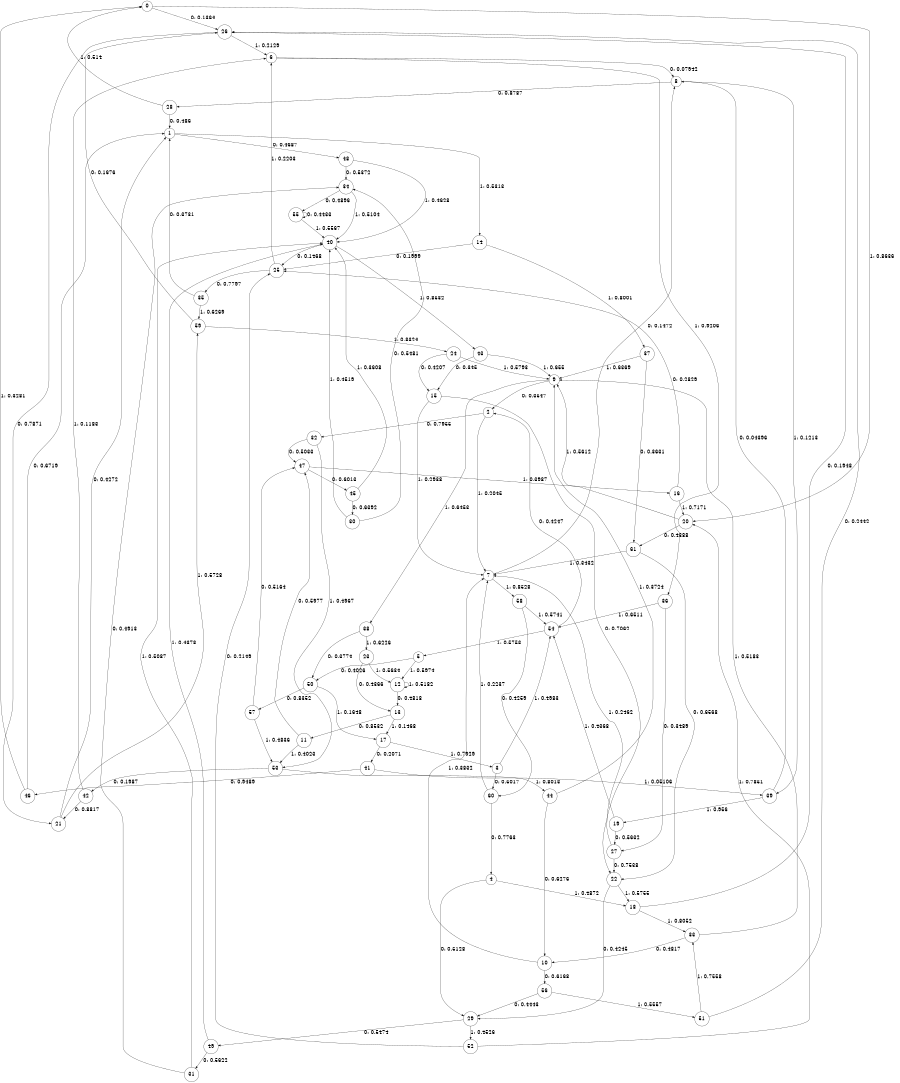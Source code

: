 digraph "ch30concat_phase3_L9" {
size = "6,8.5";
ratio = "fill";
node [shape = circle];
node [fontsize = 24];
edge [fontsize = 24];
0 -> 26 [label = "0: 0.1364   "];
0 -> 20 [label = "1: 0.8636   "];
1 -> 48 [label = "0: 0.4687   "];
1 -> 14 [label = "1: 0.5313   "];
2 -> 32 [label = "0: 0.7955   "];
2 -> 7 [label = "1: 0.2045   "];
3 -> 60 [label = "0: 0.5017   "];
3 -> 54 [label = "1: 0.4983   "];
4 -> 29 [label = "0: 0.5128   "];
4 -> 18 [label = "1: 0.4872   "];
5 -> 50 [label = "0: 0.4026   "];
5 -> 12 [label = "1: 0.5974   "];
6 -> 8 [label = "0: 0.07942  "];
6 -> 36 [label = "1: 0.9206   "];
7 -> 8 [label = "0: 0.1472   "];
7 -> 58 [label = "1: 0.8528   "];
8 -> 28 [label = "0: 0.8787   "];
8 -> 39 [label = "1: 0.1213   "];
9 -> 2 [label = "0: 0.3547   "];
9 -> 38 [label = "1: 0.6453   "];
10 -> 56 [label = "0: 0.6168   "];
10 -> 7 [label = "1: 0.3832   "];
11 -> 47 [label = "0: 0.5977   "];
11 -> 53 [label = "1: 0.4023   "];
12 -> 13 [label = "0: 0.4818   "];
12 -> 12 [label = "1: 0.5182   "];
13 -> 11 [label = "0: 0.8532   "];
13 -> 17 [label = "1: 0.1468   "];
14 -> 25 [label = "0: 0.1999   "];
14 -> 37 [label = "1: 0.8001   "];
15 -> 22 [label = "0: 0.7062   "];
15 -> 7 [label = "1: 0.2938   "];
16 -> 25 [label = "0: 0.2829   "];
16 -> 20 [label = "1: 0.7171   "];
17 -> 41 [label = "0: 0.2071   "];
17 -> 3 [label = "1: 0.7929   "];
18 -> 26 [label = "0: 0.1948   "];
18 -> 33 [label = "1: 0.8052   "];
19 -> 27 [label = "0: 0.5632   "];
19 -> 54 [label = "1: 0.4368   "];
20 -> 61 [label = "0: 0.4388   "];
20 -> 9 [label = "1: 0.5612   "];
21 -> 1 [label = "0: 0.4272   "];
21 -> 59 [label = "1: 0.5728   "];
22 -> 29 [label = "0: 0.4245   "];
22 -> 18 [label = "1: 0.5755   "];
23 -> 13 [label = "0: 0.4366   "];
23 -> 12 [label = "1: 0.5634   "];
24 -> 15 [label = "0: 0.4207   "];
24 -> 9 [label = "1: 0.5793   "];
25 -> 35 [label = "0: 0.7797   "];
25 -> 6 [label = "1: 0.2203   "];
26 -> 21 [label = "0: 0.7871   "];
26 -> 6 [label = "1: 0.2129   "];
27 -> 22 [label = "0: 0.7538   "];
27 -> 7 [label = "1: 0.2462   "];
28 -> 1 [label = "0: 0.486    "];
28 -> 0 [label = "1: 0.514    "];
29 -> 49 [label = "0: 0.5474   "];
29 -> 52 [label = "1: 0.4526   "];
30 -> 34 [label = "0: 0.5481   "];
30 -> 40 [label = "1: 0.4519   "];
31 -> 34 [label = "0: 0.4913   "];
31 -> 40 [label = "1: 0.5087   "];
32 -> 47 [label = "0: 0.5033   "];
32 -> 53 [label = "1: 0.4967   "];
33 -> 10 [label = "0: 0.4817   "];
33 -> 9 [label = "1: 0.5183   "];
34 -> 55 [label = "0: 0.4896   "];
34 -> 40 [label = "1: 0.5104   "];
35 -> 1 [label = "0: 0.3731   "];
35 -> 59 [label = "1: 0.6269   "];
36 -> 27 [label = "0: 0.3489   "];
36 -> 54 [label = "1: 0.6511   "];
37 -> 61 [label = "0: 0.3631   "];
37 -> 9 [label = "1: 0.6369   "];
38 -> 50 [label = "0: 0.3774   "];
38 -> 23 [label = "1: 0.6226   "];
39 -> 8 [label = "0: 0.04396  "];
39 -> 19 [label = "1: 0.956    "];
40 -> 25 [label = "0: 0.1468   "];
40 -> 43 [label = "1: 0.8532   "];
41 -> 46 [label = "0: 0.9489   "];
41 -> 39 [label = "1: 0.05106  "];
42 -> 21 [label = "0: 0.8817   "];
42 -> 6 [label = "1: 0.1183   "];
43 -> 15 [label = "0: 0.345    "];
43 -> 9 [label = "1: 0.655    "];
44 -> 10 [label = "0: 0.6276   "];
44 -> 9 [label = "1: 0.3724   "];
45 -> 30 [label = "0: 0.6392   "];
45 -> 40 [label = "1: 0.3608   "];
46 -> 1 [label = "0: 0.6719   "];
46 -> 0 [label = "1: 0.3281   "];
47 -> 45 [label = "0: 0.6013   "];
47 -> 16 [label = "1: 0.3987   "];
48 -> 34 [label = "0: 0.5372   "];
48 -> 40 [label = "1: 0.4628   "];
49 -> 31 [label = "0: 0.5622   "];
49 -> 40 [label = "1: 0.4378   "];
50 -> 57 [label = "0: 0.8352   "];
50 -> 17 [label = "1: 0.1648   "];
51 -> 26 [label = "0: 0.2442   "];
51 -> 33 [label = "1: 0.7558   "];
52 -> 25 [label = "0: 0.2149   "];
52 -> 20 [label = "1: 0.7851   "];
53 -> 42 [label = "0: 0.1987   "];
53 -> 44 [label = "1: 0.8013   "];
54 -> 2 [label = "0: 0.4247   "];
54 -> 5 [label = "1: 0.5753   "];
55 -> 55 [label = "0: 0.4433   "];
55 -> 40 [label = "1: 0.5567   "];
56 -> 29 [label = "0: 0.4443   "];
56 -> 51 [label = "1: 0.5557   "];
57 -> 47 [label = "0: 0.5164   "];
57 -> 53 [label = "1: 0.4836   "];
58 -> 60 [label = "0: 0.4259   "];
58 -> 54 [label = "1: 0.5741   "];
59 -> 26 [label = "0: 0.1676   "];
59 -> 24 [label = "1: 0.8324   "];
60 -> 4 [label = "0: 0.7763   "];
60 -> 7 [label = "1: 0.2237   "];
61 -> 22 [label = "0: 0.6568   "];
61 -> 7 [label = "1: 0.3432   "];
}